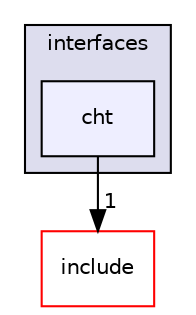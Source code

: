 digraph "/home/boyd/Scrivania/Thesis/SU2/SU2_CFD/src/interfaces/cht" {
  compound=true
  node [ fontsize="10", fontname="Helvetica"];
  edge [ labelfontsize="10", labelfontname="Helvetica"];
  subgraph clusterdir_bc6ca47179aa66d6c6c3669f11c83c84 {
    graph [ bgcolor="#ddddee", pencolor="black", label="interfaces" fontname="Helvetica", fontsize="10", URL="dir_bc6ca47179aa66d6c6c3669f11c83c84.html"]
  dir_a1753bdca39388e5909231b606f437bd [shape=box, label="cht", style="filled", fillcolor="#eeeeff", pencolor="black", URL="dir_a1753bdca39388e5909231b606f437bd.html"];
  }
  dir_3b735dd5547717c34264cbbbba892a8a [shape=box label="include" fillcolor="white" style="filled" color="red" URL="dir_3b735dd5547717c34264cbbbba892a8a.html"];
  dir_a1753bdca39388e5909231b606f437bd->dir_3b735dd5547717c34264cbbbba892a8a [headlabel="1", labeldistance=1.5 headhref="dir_000031_000015.html"];
}
